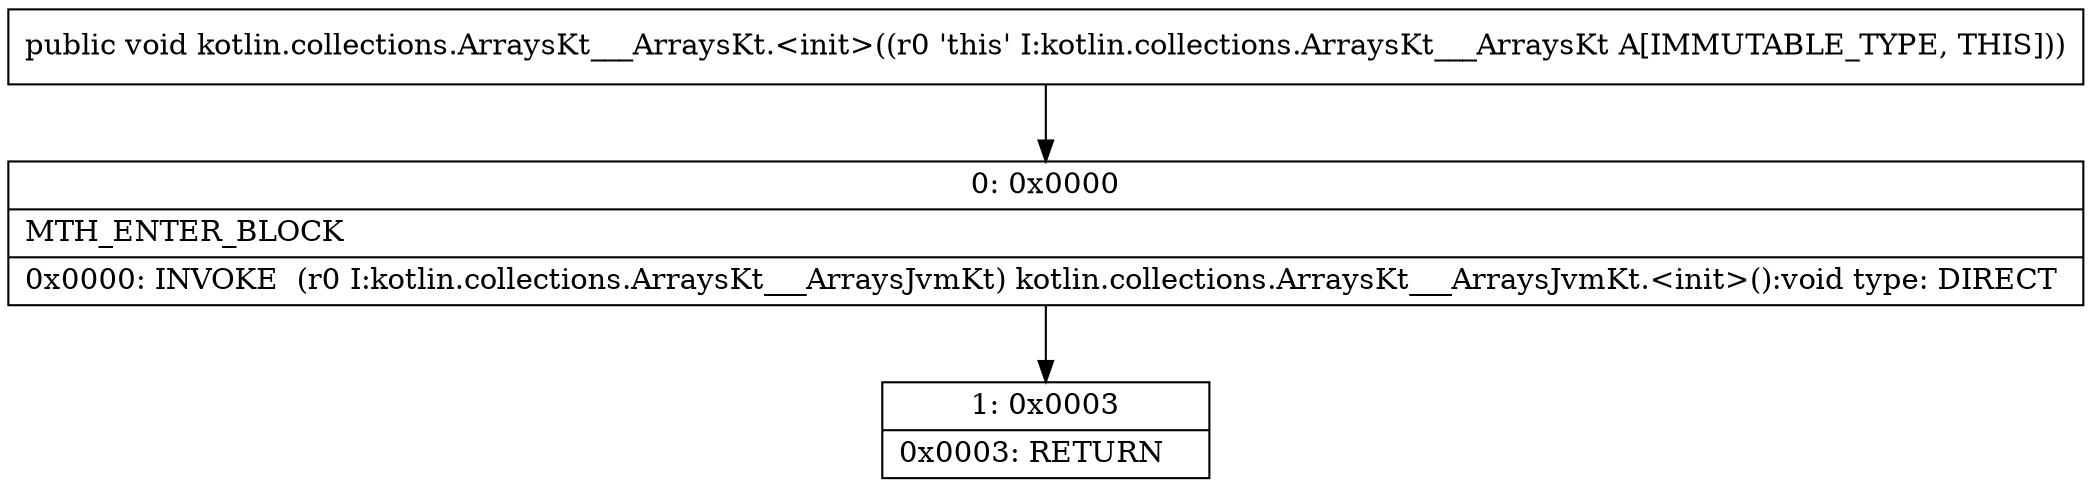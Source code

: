 digraph "CFG forkotlin.collections.ArraysKt___ArraysKt.\<init\>()V" {
Node_0 [shape=record,label="{0\:\ 0x0000|MTH_ENTER_BLOCK\l|0x0000: INVOKE  (r0 I:kotlin.collections.ArraysKt___ArraysJvmKt) kotlin.collections.ArraysKt___ArraysJvmKt.\<init\>():void type: DIRECT \l}"];
Node_1 [shape=record,label="{1\:\ 0x0003|0x0003: RETURN   \l}"];
MethodNode[shape=record,label="{public void kotlin.collections.ArraysKt___ArraysKt.\<init\>((r0 'this' I:kotlin.collections.ArraysKt___ArraysKt A[IMMUTABLE_TYPE, THIS])) }"];
MethodNode -> Node_0;
Node_0 -> Node_1;
}

